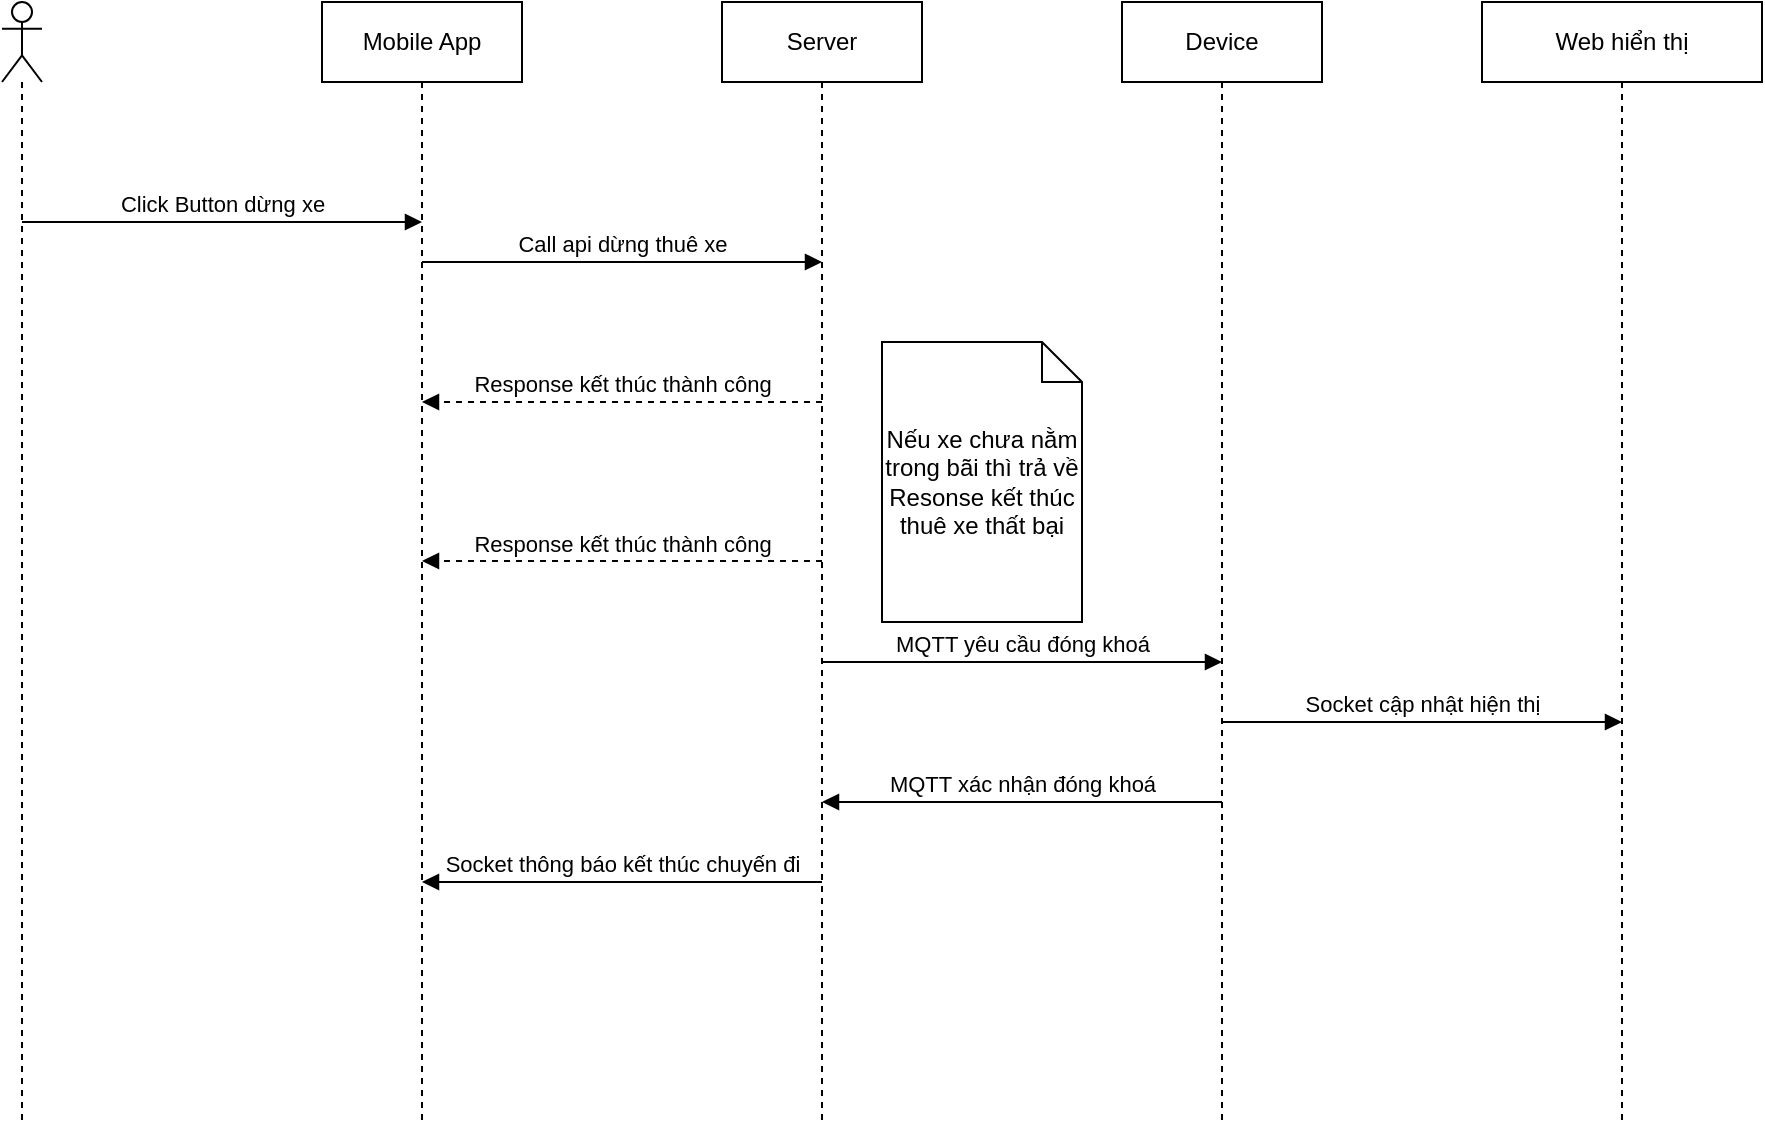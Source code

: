 <mxfile version="13.9.9" type="device"><diagram id="NgFqzoV46i0SVpVrTYGR" name="Page-1"><mxGraphModel dx="868" dy="520" grid="1" gridSize="10" guides="1" tooltips="1" connect="1" arrows="1" fold="1" page="1" pageScale="1" pageWidth="850" pageHeight="1100" math="0" shadow="0"><root><mxCell id="0"/><mxCell id="1" parent="0"/><mxCell id="TTdsmmwdt_FcrPgII4Ia-1" value="" style="shape=umlLifeline;participant=umlActor;perimeter=lifelinePerimeter;whiteSpace=wrap;html=1;container=1;collapsible=0;recursiveResize=0;verticalAlign=top;spacingTop=36;outlineConnect=0;" vertex="1" parent="1"><mxGeometry x="30" y="240" width="20" height="560" as="geometry"/></mxCell><mxCell id="TTdsmmwdt_FcrPgII4Ia-2" value="Mobile App" style="shape=umlLifeline;perimeter=lifelinePerimeter;whiteSpace=wrap;html=1;container=1;collapsible=0;recursiveResize=0;outlineConnect=0;" vertex="1" parent="1"><mxGeometry x="190" y="240" width="100" height="560" as="geometry"/></mxCell><mxCell id="TTdsmmwdt_FcrPgII4Ia-3" value="Server" style="shape=umlLifeline;perimeter=lifelinePerimeter;whiteSpace=wrap;html=1;container=1;collapsible=0;recursiveResize=0;outlineConnect=0;" vertex="1" parent="1"><mxGeometry x="390" y="240" width="100" height="560" as="geometry"/></mxCell><mxCell id="TTdsmmwdt_FcrPgII4Ia-4" value="Device" style="shape=umlLifeline;perimeter=lifelinePerimeter;whiteSpace=wrap;html=1;container=1;collapsible=0;recursiveResize=0;outlineConnect=0;" vertex="1" parent="1"><mxGeometry x="590" y="240" width="100" height="560" as="geometry"/></mxCell><mxCell id="TTdsmmwdt_FcrPgII4Ia-5" value="Web hiển thị" style="shape=umlLifeline;perimeter=lifelinePerimeter;whiteSpace=wrap;html=1;container=1;collapsible=0;recursiveResize=0;outlineConnect=0;" vertex="1" parent="1"><mxGeometry x="770" y="240" width="140" height="560" as="geometry"/></mxCell><mxCell id="TTdsmmwdt_FcrPgII4Ia-6" value="Click Button dừng xe" style="html=1;verticalAlign=bottom;endArrow=block;" edge="1" parent="1"><mxGeometry width="80" relative="1" as="geometry"><mxPoint x="40.0" y="350" as="sourcePoint"/><mxPoint x="240" y="350" as="targetPoint"/></mxGeometry></mxCell><mxCell id="TTdsmmwdt_FcrPgII4Ia-7" value="Call api dừng thuê xe" style="html=1;verticalAlign=bottom;endArrow=block;" edge="1" parent="1"><mxGeometry width="80" relative="1" as="geometry"><mxPoint x="240" y="370" as="sourcePoint"/><mxPoint x="440" y="370" as="targetPoint"/></mxGeometry></mxCell><mxCell id="TTdsmmwdt_FcrPgII4Ia-8" value="MQTT yêu cầu đóng khoá" style="html=1;verticalAlign=bottom;endArrow=block;" edge="1" parent="1"><mxGeometry width="80" relative="1" as="geometry"><mxPoint x="440" y="570" as="sourcePoint"/><mxPoint x="640" y="570" as="targetPoint"/></mxGeometry></mxCell><mxCell id="TTdsmmwdt_FcrPgII4Ia-9" value="Socket cập nhật hiện thị" style="html=1;verticalAlign=bottom;endArrow=block;" edge="1" parent="1"><mxGeometry width="80" relative="1" as="geometry"><mxPoint x="640" y="600" as="sourcePoint"/><mxPoint x="840" y="600" as="targetPoint"/></mxGeometry></mxCell><mxCell id="TTdsmmwdt_FcrPgII4Ia-10" value="MQTT xác nhận đóng khoá" style="html=1;verticalAlign=bottom;endArrow=block;" edge="1" parent="1"><mxGeometry width="80" relative="1" as="geometry"><mxPoint x="640" y="640" as="sourcePoint"/><mxPoint x="440" y="640" as="targetPoint"/></mxGeometry></mxCell><mxCell id="TTdsmmwdt_FcrPgII4Ia-11" value="Socket thông báo kết thúc chuyến đi" style="html=1;verticalAlign=bottom;endArrow=block;" edge="1" parent="1"><mxGeometry width="80" relative="1" as="geometry"><mxPoint x="440" y="680" as="sourcePoint"/><mxPoint x="240" y="680" as="targetPoint"/></mxGeometry></mxCell><mxCell id="TTdsmmwdt_FcrPgII4Ia-12" value="Response kết thúc thành công" style="html=1;verticalAlign=bottom;endArrow=block;dashed=1;" edge="1" parent="1"><mxGeometry width="80" relative="1" as="geometry"><mxPoint x="440" y="440" as="sourcePoint"/><mxPoint x="240" y="440" as="targetPoint"/></mxGeometry></mxCell><mxCell id="TTdsmmwdt_FcrPgII4Ia-13" value="Nếu xe chưa nằm trong bãi thì trả về Resonse kết thúc thuê xe thất bại" style="shape=note;size=20;whiteSpace=wrap;html=1;" vertex="1" parent="1"><mxGeometry x="470" y="410" width="100" height="140" as="geometry"/></mxCell><mxCell id="TTdsmmwdt_FcrPgII4Ia-14" value="Response kết thúc thành công" style="html=1;verticalAlign=bottom;endArrow=block;dashed=1;" edge="1" parent="1"><mxGeometry width="80" relative="1" as="geometry"><mxPoint x="440" y="519.5" as="sourcePoint"/><mxPoint x="240" y="519.5" as="targetPoint"/></mxGeometry></mxCell></root></mxGraphModel></diagram></mxfile>